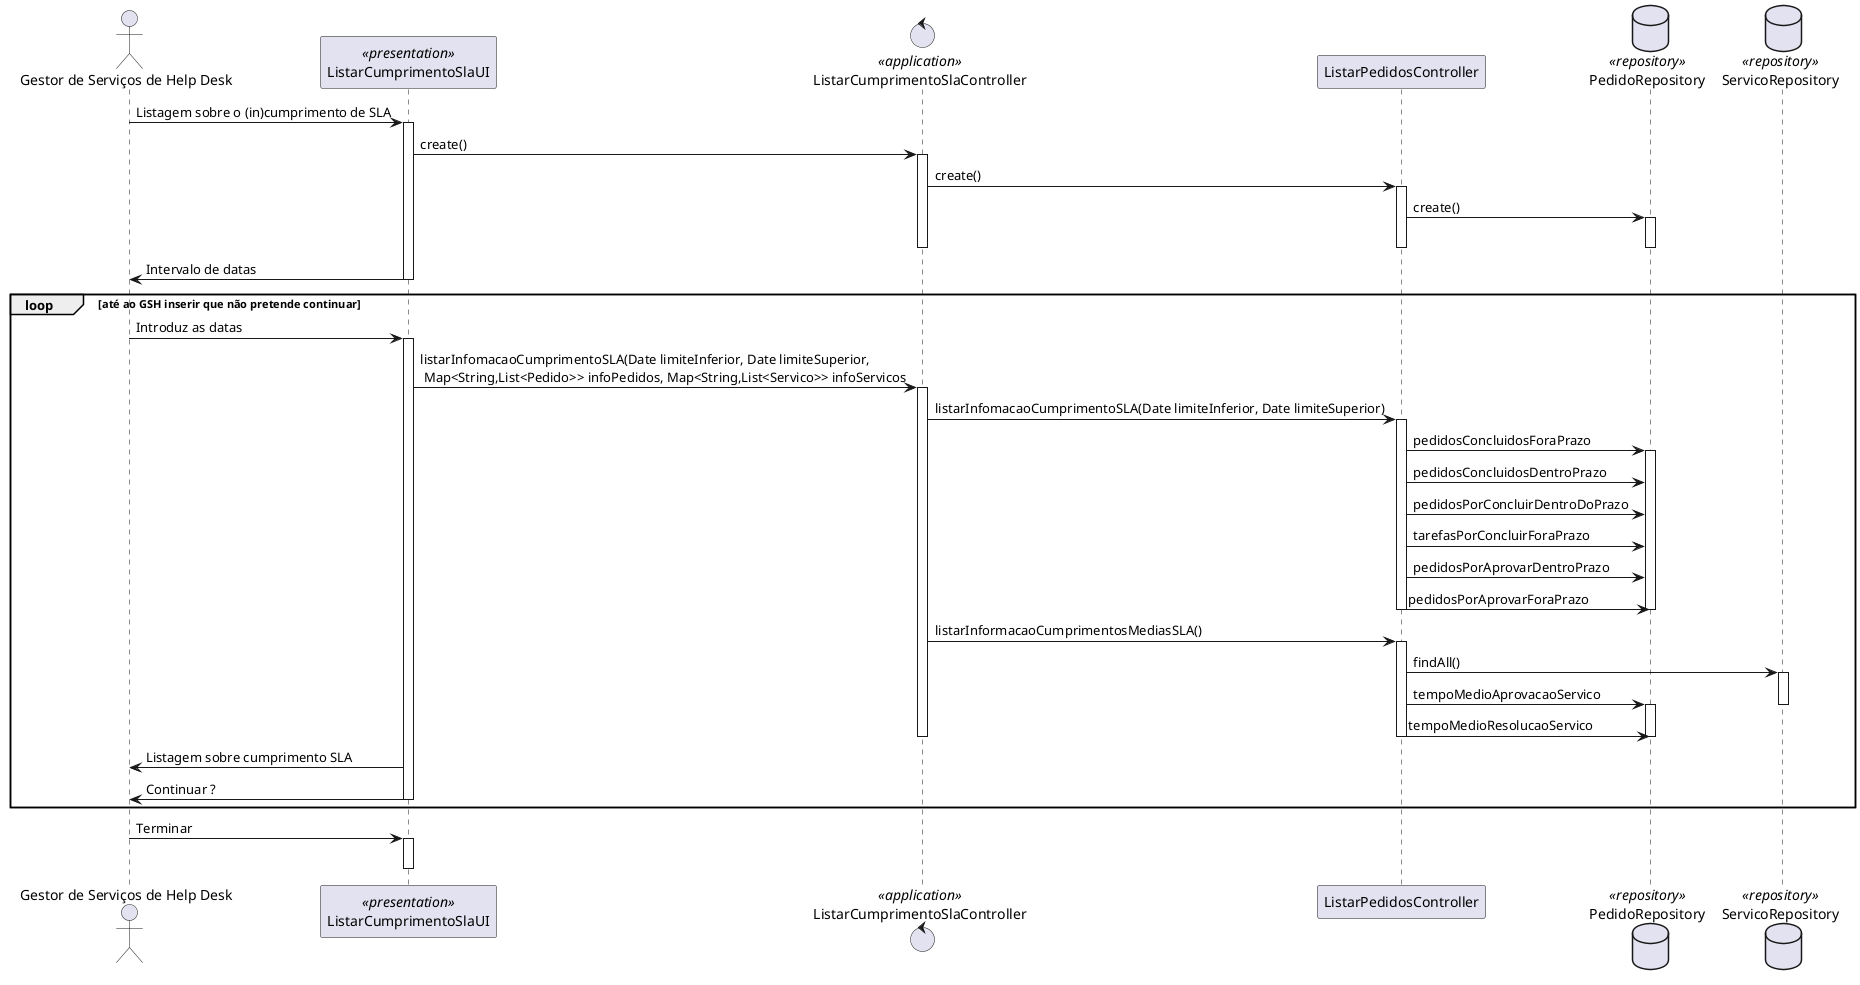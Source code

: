 @startuml
actor "Gestor de Serviços de Help Desk" as GSH
participant ListarCumprimentoSlaUI as UI <<presentation>>
control ListarCumprimentoSlaController as Controller <<application>>
participant ListarPedidosController as listService
database PedidoRepository as PedidoRepository <<repository>>
database ServicoRepository as ServicoRepository <<repository>>


GSH -> UI: Listagem sobre o (in)cumprimento de SLA
activate UI
UI -> Controller: create()
activate Controller
Controller -> listService: create()
activate listService
listService -> PedidoRepository: create()
activate PedidoRepository
deactivate PedidoRepository
deactivate listService
deactivate Controller
UI -> GSH: Intervalo de datas
deactivate UI

loop até ao GSH inserir que não pretende continuar
GSH -> UI: Introduz as datas
activate UI
UI -> Controller: listarInfomacaoCumprimentoSLA(Date limiteInferior, Date limiteSuperior,\n Map<String,List<Pedido>> infoPedidos, Map<String,List<Servico>> infoServicos
activate Controller
Controller -> listService: listarInfomacaoCumprimentoSLA(Date limiteInferior, Date limiteSuperior)
activate listService
listService -> PedidoRepository: pedidosConcluidosForaPrazo
activate PedidoRepository
listService -> PedidoRepository: pedidosConcluidosDentroPrazo
listService -> PedidoRepository: pedidosPorConcluirDentroDoPrazo
listService -> PedidoRepository: tarefasPorConcluirForaPrazo
listService -> PedidoRepository: pedidosPorAprovarDentroPrazo
listService -> PedidoRepository: pedidosPorAprovarForaPrazo
deactivate PedidoRepository


deactivate listService
Controller -> listService: listarInformacaoCumprimentosMediasSLA()
activate listService
listService ->ServicoRepository : findAll()
activate ServicoRepository
listService -> PedidoRepository: tempoMedioAprovacaoServico
deactivate ServicoRepository
activate PedidoRepository
listService -> PedidoRepository: tempoMedioResolucaoServico
deactivate PedidoRepository
deactivate listService
deactivate Controller
UI -> GSH: Listagem sobre cumprimento SLA

UI -> GSH: Continuar ?
deactivate UI


end loop

GSH-> UI: Terminar
activate UI
deactivate UI


@enduml
